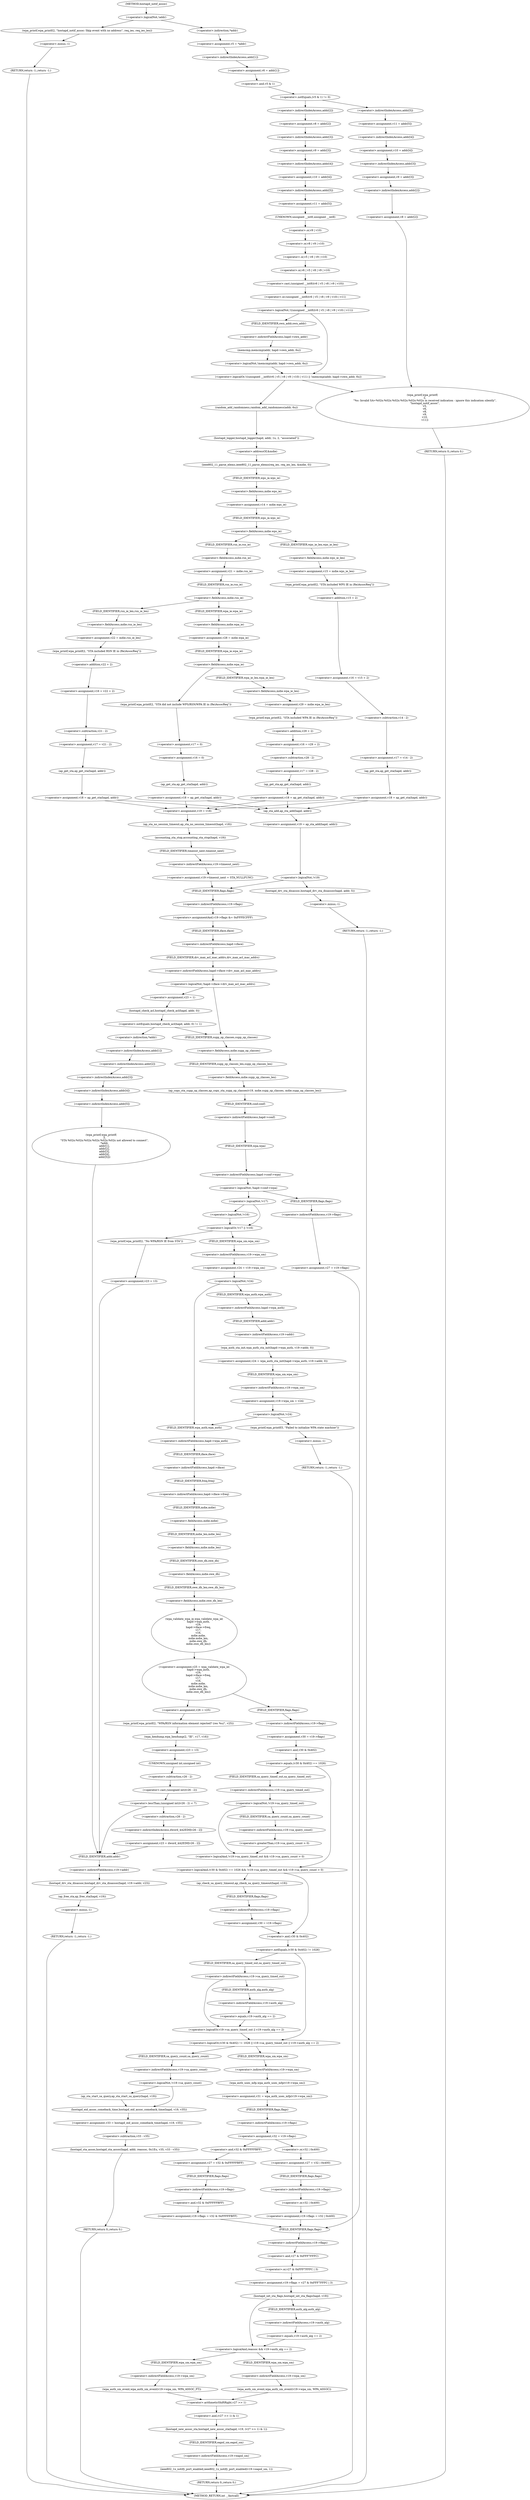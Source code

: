 digraph hostapd_notif_assoc {  
"1000163" [label = "(<operator>.logicalNot,!addr)" ]
"1000166" [label = "(wpa_printf,wpa_printf(2, \"hostapd_notif_assoc: Skip event with no address\", req_ies, req_ies_len))" ]
"1000171" [label = "(RETURN,return -1;,return -1;)" ]
"1000172" [label = "(<operator>.minus,-1)" ]
"1000174" [label = "(<operator>.assignment,v5 = *addr)" ]
"1000176" [label = "(<operator>.indirection,*addr)" ]
"1000178" [label = "(<operator>.assignment,v6 = addr[1])" ]
"1000180" [label = "(<operator>.indirectIndexAccess,addr[1])" ]
"1000184" [label = "(<operator>.notEquals,(v5 & 1) != 0)" ]
"1000185" [label = "(<operator>.and,v5 & 1)" ]
"1000190" [label = "(<operator>.assignment,v11 = addr[5])" ]
"1000192" [label = "(<operator>.indirectIndexAccess,addr[5])" ]
"1000195" [label = "(<operator>.assignment,v10 = addr[4])" ]
"1000197" [label = "(<operator>.indirectIndexAccess,addr[4])" ]
"1000200" [label = "(<operator>.assignment,v9 = addr[3])" ]
"1000202" [label = "(<operator>.indirectIndexAccess,addr[3])" ]
"1000205" [label = "(<operator>.assignment,v8 = addr[2])" ]
"1000207" [label = "(<operator>.indirectIndexAccess,addr[2])" ]
"1000211" [label = "(wpa_printf,wpa_printf(\n      2,\n      \"%s: Invalid SA=%02x:%02x:%02x:%02x:%02x:%02x in received indication - ignore this indication silently\",\n      \"hostapd_notif_assoc\",\n      v5,\n      v6,\n      v8,\n      v9,\n      v10,\n      v11))" ]
"1000221" [label = "(RETURN,return 0;,return 0;)" ]
"1000223" [label = "(<operator>.assignment,v8 = addr[2])" ]
"1000225" [label = "(<operator>.indirectIndexAccess,addr[2])" ]
"1000228" [label = "(<operator>.assignment,v9 = addr[3])" ]
"1000230" [label = "(<operator>.indirectIndexAccess,addr[3])" ]
"1000233" [label = "(<operator>.assignment,v10 = addr[4])" ]
"1000235" [label = "(<operator>.indirectIndexAccess,addr[4])" ]
"1000238" [label = "(<operator>.assignment,v11 = addr[5])" ]
"1000240" [label = "(<operator>.indirectIndexAccess,addr[5])" ]
"1000244" [label = "(<operator>.logicalOr,!((unsigned __int8)(v6 | v5 | v8 | v9 | v10) | v11) || !memcmp(addr, hapd->own_addr, 6u))" ]
"1000245" [label = "(<operator>.logicalNot,!((unsigned __int8)(v6 | v5 | v8 | v9 | v10) | v11))" ]
"1000246" [label = "(<operator>.or,(unsigned __int8)(v6 | v5 | v8 | v9 | v10) | v11)" ]
"1000247" [label = "(<operator>.cast,(unsigned __int8)(v6 | v5 | v8 | v9 | v10))" ]
"1000248" [label = "(UNKNOWN,unsigned __int8,unsigned __int8)" ]
"1000249" [label = "(<operator>.or,v6 | v5 | v8 | v9 | v10)" ]
"1000251" [label = "(<operator>.or,v5 | v8 | v9 | v10)" ]
"1000253" [label = "(<operator>.or,v8 | v9 | v10)" ]
"1000255" [label = "(<operator>.or,v9 | v10)" ]
"1000259" [label = "(<operator>.logicalNot,!memcmp(addr, hapd->own_addr, 6u))" ]
"1000260" [label = "(memcmp,memcmp(addr, hapd->own_addr, 6u))" ]
"1000262" [label = "(<operator>.indirectFieldAccess,hapd->own_addr)" ]
"1000264" [label = "(FIELD_IDENTIFIER,own_addr,own_addr)" ]
"1000267" [label = "(random_add_randomness,random_add_randomness(addr, 6u))" ]
"1000270" [label = "(hostapd_logger,hostapd_logger(hapd, addr, 1u, 2, \"associated\"))" ]
"1000276" [label = "(ieee802_11_parse_elems,ieee802_11_parse_elems(req_ies, req_ies_len, &mdie, 0))" ]
"1000279" [label = "(<operator>.addressOf,&mdie)" ]
"1000282" [label = "(<operator>.assignment,v14 = mdie.wps_ie)" ]
"1000284" [label = "(<operator>.fieldAccess,mdie.wps_ie)" ]
"1000286" [label = "(FIELD_IDENTIFIER,wps_ie,wps_ie)" ]
"1000288" [label = "(<operator>.fieldAccess,mdie.wps_ie)" ]
"1000290" [label = "(FIELD_IDENTIFIER,wps_ie,wps_ie)" ]
"1000292" [label = "(<operator>.assignment,v15 = mdie.wps_ie_len)" ]
"1000294" [label = "(<operator>.fieldAccess,mdie.wps_ie_len)" ]
"1000296" [label = "(FIELD_IDENTIFIER,wps_ie_len,wps_ie_len)" ]
"1000297" [label = "(wpa_printf,wpa_printf(2, \"STA included WPS IE in (Re)AssocReq\"))" ]
"1000300" [label = "(<operator>.assignment,v16 = v15 + 2)" ]
"1000302" [label = "(<operator>.addition,v15 + 2)" ]
"1000305" [label = "(<operator>.assignment,v17 = v14 - 2)" ]
"1000307" [label = "(<operator>.subtraction,v14 - 2)" ]
"1000310" [label = "(<operator>.assignment,v18 = ap_get_sta(hapd, addr))" ]
"1000312" [label = "(ap_get_sta,ap_get_sta(hapd, addr))" ]
"1000319" [label = "(<operator>.assignment,v19 = v18)" ]
"1000322" [label = "(ap_sta_no_session_timeout,ap_sta_no_session_timeout(hapd, v18))" ]
"1000325" [label = "(accounting_sta_stop,accounting_sta_stop(hapd, v19))" ]
"1000328" [label = "(<operator>.assignment,v19->timeout_next = STA_NULLFUNC)" ]
"1000329" [label = "(<operator>.indirectFieldAccess,v19->timeout_next)" ]
"1000331" [label = "(FIELD_IDENTIFIER,timeout_next,timeout_next)" ]
"1000336" [label = "(<operator>.assignment,v21 = mdie.rsn_ie)" ]
"1000338" [label = "(<operator>.fieldAccess,mdie.rsn_ie)" ]
"1000340" [label = "(FIELD_IDENTIFIER,rsn_ie,rsn_ie)" ]
"1000342" [label = "(<operator>.fieldAccess,mdie.rsn_ie)" ]
"1000344" [label = "(FIELD_IDENTIFIER,rsn_ie,rsn_ie)" ]
"1000346" [label = "(<operator>.assignment,v22 = mdie.rsn_ie_len)" ]
"1000348" [label = "(<operator>.fieldAccess,mdie.rsn_ie_len)" ]
"1000350" [label = "(FIELD_IDENTIFIER,rsn_ie_len,rsn_ie_len)" ]
"1000351" [label = "(wpa_printf,wpa_printf(2, \"STA included RSN IE in (Re)AssocReq\"))" ]
"1000354" [label = "(<operator>.assignment,v16 = v22 + 2)" ]
"1000356" [label = "(<operator>.addition,v22 + 2)" ]
"1000359" [label = "(<operator>.assignment,v17 = v21 - 2)" ]
"1000361" [label = "(<operator>.subtraction,v21 - 2)" ]
"1000364" [label = "(<operator>.assignment,v18 = ap_get_sta(hapd, addr))" ]
"1000366" [label = "(ap_get_sta,ap_get_sta(hapd, addr))" ]
"1000374" [label = "(<operator>.assignment,v28 = mdie.wpa_ie)" ]
"1000376" [label = "(<operator>.fieldAccess,mdie.wpa_ie)" ]
"1000378" [label = "(FIELD_IDENTIFIER,wpa_ie,wpa_ie)" ]
"1000380" [label = "(<operator>.fieldAccess,mdie.wpa_ie)" ]
"1000382" [label = "(FIELD_IDENTIFIER,wpa_ie,wpa_ie)" ]
"1000384" [label = "(<operator>.assignment,v29 = mdie.wpa_ie_len)" ]
"1000386" [label = "(<operator>.fieldAccess,mdie.wpa_ie_len)" ]
"1000388" [label = "(FIELD_IDENTIFIER,wpa_ie_len,wpa_ie_len)" ]
"1000389" [label = "(wpa_printf,wpa_printf(2, \"STA included WPA IE in (Re)AssocReq\"))" ]
"1000392" [label = "(<operator>.assignment,v16 = v29 + 2)" ]
"1000394" [label = "(<operator>.addition,v29 + 2)" ]
"1000397" [label = "(<operator>.assignment,v17 = v28 - 2)" ]
"1000399" [label = "(<operator>.subtraction,v28 - 2)" ]
"1000402" [label = "(<operator>.assignment,v18 = ap_get_sta(hapd, addr))" ]
"1000404" [label = "(ap_get_sta,ap_get_sta(hapd, addr))" ]
"1000412" [label = "(wpa_printf,wpa_printf(2, \"STA did not include WPS/RSN/WPA IE in (Re)AssocReq\"))" ]
"1000415" [label = "(<operator>.assignment,v17 = 0)" ]
"1000418" [label = "(<operator>.assignment,v16 = 0)" ]
"1000421" [label = "(<operator>.assignment,v18 = ap_get_sta(hapd, addr))" ]
"1000423" [label = "(ap_get_sta,ap_get_sta(hapd, addr))" ]
"1000429" [label = "(<operator>.assignment,v19 = ap_sta_add(hapd, addr))" ]
"1000431" [label = "(ap_sta_add,ap_sta_add(hapd, addr))" ]
"1000435" [label = "(<operator>.logicalNot,!v19)" ]
"1000438" [label = "(hostapd_drv_sta_disassoc,hostapd_drv_sta_disassoc(hapd, addr, 5))" ]
"1000442" [label = "(RETURN,return -1;,return -1;)" ]
"1000443" [label = "(<operator>.minus,-1)" ]
"1000446" [label = "(<operators>.assignmentAnd,v19->flags &= 0xFFFECFFF)" ]
"1000447" [label = "(<operator>.indirectFieldAccess,v19->flags)" ]
"1000449" [label = "(FIELD_IDENTIFIER,flags,flags)" ]
"1000452" [label = "(<operator>.logicalNot,!hapd->iface->drv_max_acl_mac_addrs)" ]
"1000453" [label = "(<operator>.indirectFieldAccess,hapd->iface->drv_max_acl_mac_addrs)" ]
"1000454" [label = "(<operator>.indirectFieldAccess,hapd->iface)" ]
"1000456" [label = "(FIELD_IDENTIFIER,iface,iface)" ]
"1000457" [label = "(FIELD_IDENTIFIER,drv_max_acl_mac_addrs,drv_max_acl_mac_addrs)" ]
"1000459" [label = "(<operator>.assignment,v23 = 1)" ]
"1000463" [label = "(<operator>.notEquals,hostapd_check_acl(hapd, addr, 0) != 1)" ]
"1000464" [label = "(hostapd_check_acl,hostapd_check_acl(hapd, addr, 0))" ]
"1000470" [label = "(wpa_printf,wpa_printf(\n        3,\n        \"STA %02x:%02x:%02x:%02x:%02x:%02x not allowed to connect\",\n        *addr,\n        addr[1],\n        addr[2],\n        addr[3],\n        addr[4],\n        addr[5]))" ]
"1000473" [label = "(<operator>.indirection,*addr)" ]
"1000475" [label = "(<operator>.indirectIndexAccess,addr[1])" ]
"1000478" [label = "(<operator>.indirectIndexAccess,addr[2])" ]
"1000481" [label = "(<operator>.indirectIndexAccess,addr[3])" ]
"1000484" [label = "(<operator>.indirectIndexAccess,addr[4])" ]
"1000487" [label = "(<operator>.indirectIndexAccess,addr[5])" ]
"1000491" [label = "(ap_copy_sta_supp_op_classes,ap_copy_sta_supp_op_classes(v19, mdie.supp_op_classes, mdie.supp_op_classes_len))" ]
"1000493" [label = "(<operator>.fieldAccess,mdie.supp_op_classes)" ]
"1000495" [label = "(FIELD_IDENTIFIER,supp_op_classes,supp_op_classes)" ]
"1000496" [label = "(<operator>.fieldAccess,mdie.supp_op_classes_len)" ]
"1000498" [label = "(FIELD_IDENTIFIER,supp_op_classes_len,supp_op_classes_len)" ]
"1000500" [label = "(<operator>.logicalNot,!hapd->conf->wpa)" ]
"1000501" [label = "(<operator>.indirectFieldAccess,hapd->conf->wpa)" ]
"1000502" [label = "(<operator>.indirectFieldAccess,hapd->conf)" ]
"1000504" [label = "(FIELD_IDENTIFIER,conf,conf)" ]
"1000505" [label = "(FIELD_IDENTIFIER,wpa,wpa)" ]
"1000507" [label = "(<operator>.assignment,v27 = v19->flags)" ]
"1000509" [label = "(<operator>.indirectFieldAccess,v19->flags)" ]
"1000511" [label = "(FIELD_IDENTIFIER,flags,flags)" ]
"1000513" [label = "(<operator>.assignment,v19->flags = v27 & 0xFFF7FFFC | 3)" ]
"1000514" [label = "(<operator>.indirectFieldAccess,v19->flags)" ]
"1000516" [label = "(FIELD_IDENTIFIER,flags,flags)" ]
"1000517" [label = "(<operator>.or,v27 & 0xFFF7FFFC | 3)" ]
"1000518" [label = "(<operator>.and,v27 & 0xFFF7FFFC)" ]
"1000522" [label = "(hostapd_set_sta_flags,hostapd_set_sta_flags(hapd, v19))" ]
"1000526" [label = "(<operator>.logicalAnd,reassoc && v19->auth_alg == 2)" ]
"1000528" [label = "(<operator>.equals,v19->auth_alg == 2)" ]
"1000529" [label = "(<operator>.indirectFieldAccess,v19->auth_alg)" ]
"1000531" [label = "(FIELD_IDENTIFIER,auth_alg,auth_alg)" ]
"1000533" [label = "(wpa_auth_sm_event,wpa_auth_sm_event(v19->wpa_sm, WPA_ASSOC_FT))" ]
"1000534" [label = "(<operator>.indirectFieldAccess,v19->wpa_sm)" ]
"1000536" [label = "(FIELD_IDENTIFIER,wpa_sm,wpa_sm)" ]
"1000539" [label = "(wpa_auth_sm_event,wpa_auth_sm_event(v19->wpa_sm, WPA_ASSOC))" ]
"1000540" [label = "(<operator>.indirectFieldAccess,v19->wpa_sm)" ]
"1000542" [label = "(FIELD_IDENTIFIER,wpa_sm,wpa_sm)" ]
"1000544" [label = "(hostapd_new_assoc_sta,hostapd_new_assoc_sta(hapd, v19, (v27 >> 1) & 1))" ]
"1000547" [label = "(<operator>.and,(v27 >> 1) & 1)" ]
"1000548" [label = "(<operator>.arithmeticShiftRight,v27 >> 1)" ]
"1000552" [label = "(ieee802_1x_notify_port_enabled,ieee802_1x_notify_port_enabled(v19->eapol_sm, 1))" ]
"1000553" [label = "(<operator>.indirectFieldAccess,v19->eapol_sm)" ]
"1000555" [label = "(FIELD_IDENTIFIER,eapol_sm,eapol_sm)" ]
"1000557" [label = "(RETURN,return 0;,return 0;)" ]
"1000560" [label = "(<operator>.logicalOr,!v17 || !v16)" ]
"1000561" [label = "(<operator>.logicalNot,!v17)" ]
"1000563" [label = "(<operator>.logicalNot,!v16)" ]
"1000566" [label = "(wpa_printf,wpa_printf(2, \"No WPA/RSN IE from STA\"))" ]
"1000569" [label = "(<operator>.assignment,v23 = 13)" ]
"1000573" [label = "(hostapd_drv_sta_disassoc,hostapd_drv_sta_disassoc(hapd, v19->addr, v23))" ]
"1000575" [label = "(<operator>.indirectFieldAccess,v19->addr)" ]
"1000577" [label = "(FIELD_IDENTIFIER,addr,addr)" ]
"1000579" [label = "(ap_free_sta,ap_free_sta(hapd, v19))" ]
"1000582" [label = "(RETURN,return -1;,return -1;)" ]
"1000583" [label = "(<operator>.minus,-1)" ]
"1000585" [label = "(<operator>.assignment,v24 = v19->wpa_sm)" ]
"1000587" [label = "(<operator>.indirectFieldAccess,v19->wpa_sm)" ]
"1000589" [label = "(FIELD_IDENTIFIER,wpa_sm,wpa_sm)" ]
"1000591" [label = "(<operator>.logicalNot,!v24)" ]
"1000594" [label = "(<operator>.assignment,v24 = wpa_auth_sta_init(hapd->wpa_auth, v19->addr, 0))" ]
"1000596" [label = "(wpa_auth_sta_init,wpa_auth_sta_init(hapd->wpa_auth, v19->addr, 0))" ]
"1000597" [label = "(<operator>.indirectFieldAccess,hapd->wpa_auth)" ]
"1000599" [label = "(FIELD_IDENTIFIER,wpa_auth,wpa_auth)" ]
"1000600" [label = "(<operator>.indirectFieldAccess,v19->addr)" ]
"1000602" [label = "(FIELD_IDENTIFIER,addr,addr)" ]
"1000604" [label = "(<operator>.assignment,v19->wpa_sm = v24)" ]
"1000605" [label = "(<operator>.indirectFieldAccess,v19->wpa_sm)" ]
"1000607" [label = "(FIELD_IDENTIFIER,wpa_sm,wpa_sm)" ]
"1000610" [label = "(<operator>.logicalNot,!v24)" ]
"1000613" [label = "(wpa_printf,wpa_printf(5, \"Failed to initialize WPA state machine\"))" ]
"1000616" [label = "(RETURN,return -1;,return -1;)" ]
"1000617" [label = "(<operator>.minus,-1)" ]
"1000619" [label = "(<operator>.assignment,v25 = wpa_validate_wpa_ie(\n          hapd->wpa_auth,\n          v24,\n          hapd->iface->freq,\n          v17,\n          v16,\n          mdie.mdie,\n          mdie.mdie_len,\n          mdie.owe_dh,\n          mdie.owe_dh_len))" ]
"1000621" [label = "(wpa_validate_wpa_ie,wpa_validate_wpa_ie(\n          hapd->wpa_auth,\n          v24,\n          hapd->iface->freq,\n          v17,\n          v16,\n          mdie.mdie,\n          mdie.mdie_len,\n          mdie.owe_dh,\n          mdie.owe_dh_len))" ]
"1000622" [label = "(<operator>.indirectFieldAccess,hapd->wpa_auth)" ]
"1000624" [label = "(FIELD_IDENTIFIER,wpa_auth,wpa_auth)" ]
"1000626" [label = "(<operator>.indirectFieldAccess,hapd->iface->freq)" ]
"1000627" [label = "(<operator>.indirectFieldAccess,hapd->iface)" ]
"1000629" [label = "(FIELD_IDENTIFIER,iface,iface)" ]
"1000630" [label = "(FIELD_IDENTIFIER,freq,freq)" ]
"1000633" [label = "(<operator>.fieldAccess,mdie.mdie)" ]
"1000635" [label = "(FIELD_IDENTIFIER,mdie,mdie)" ]
"1000636" [label = "(<operator>.fieldAccess,mdie.mdie_len)" ]
"1000638" [label = "(FIELD_IDENTIFIER,mdie_len,mdie_len)" ]
"1000639" [label = "(<operator>.fieldAccess,mdie.owe_dh)" ]
"1000641" [label = "(FIELD_IDENTIFIER,owe_dh,owe_dh)" ]
"1000642" [label = "(<operator>.fieldAccess,mdie.owe_dh_len)" ]
"1000644" [label = "(FIELD_IDENTIFIER,owe_dh_len,owe_dh_len)" ]
"1000648" [label = "(<operator>.assignment,v26 = v25)" ]
"1000651" [label = "(wpa_printf,wpa_printf(2, \"WPA/RSN information element rejected? (res %u)\", v25))" ]
"1000655" [label = "(wpa_hexdump,wpa_hexdump(2, \"IE\", v17, v16))" ]
"1000660" [label = "(<operator>.assignment,v23 = 13)" ]
"1000664" [label = "(<operator>.lessThan,(unsigned int)(v26 - 2) < 7)" ]
"1000665" [label = "(<operator>.cast,(unsigned int)(v26 - 2))" ]
"1000666" [label = "(UNKNOWN,unsigned int,unsigned int)" ]
"1000667" [label = "(<operator>.subtraction,v26 - 2)" ]
"1000671" [label = "(<operator>.assignment,v23 = dword_4A2ED0[v26 - 2])" ]
"1000673" [label = "(<operator>.indirectIndexAccess,dword_4A2ED0[v26 - 2])" ]
"1000675" [label = "(<operator>.subtraction,v26 - 2)" ]
"1000679" [label = "(<operator>.assignment,v30 = v19->flags)" ]
"1000681" [label = "(<operator>.indirectFieldAccess,v19->flags)" ]
"1000683" [label = "(FIELD_IDENTIFIER,flags,flags)" ]
"1000685" [label = "(<operator>.logicalAnd,(v30 & 0x402) == 1026 && !v19->sa_query_timed_out && v19->sa_query_count > 0)" ]
"1000686" [label = "(<operator>.equals,(v30 & 0x402) == 1026)" ]
"1000687" [label = "(<operator>.and,v30 & 0x402)" ]
"1000691" [label = "(<operator>.logicalAnd,!v19->sa_query_timed_out && v19->sa_query_count > 0)" ]
"1000692" [label = "(<operator>.logicalNot,!v19->sa_query_timed_out)" ]
"1000693" [label = "(<operator>.indirectFieldAccess,v19->sa_query_timed_out)" ]
"1000695" [label = "(FIELD_IDENTIFIER,sa_query_timed_out,sa_query_timed_out)" ]
"1000696" [label = "(<operator>.greaterThan,v19->sa_query_count > 0)" ]
"1000697" [label = "(<operator>.indirectFieldAccess,v19->sa_query_count)" ]
"1000699" [label = "(FIELD_IDENTIFIER,sa_query_count,sa_query_count)" ]
"1000702" [label = "(ap_check_sa_query_timeout,ap_check_sa_query_timeout(hapd, v19))" ]
"1000705" [label = "(<operator>.assignment,v30 = v19->flags)" ]
"1000707" [label = "(<operator>.indirectFieldAccess,v19->flags)" ]
"1000709" [label = "(FIELD_IDENTIFIER,flags,flags)" ]
"1000711" [label = "(<operator>.logicalOr,(v30 & 0x402) != 1026 || v19->sa_query_timed_out || v19->auth_alg == 2)" ]
"1000712" [label = "(<operator>.notEquals,(v30 & 0x402) != 1026)" ]
"1000713" [label = "(<operator>.and,v30 & 0x402)" ]
"1000717" [label = "(<operator>.logicalOr,v19->sa_query_timed_out || v19->auth_alg == 2)" ]
"1000718" [label = "(<operator>.indirectFieldAccess,v19->sa_query_timed_out)" ]
"1000720" [label = "(FIELD_IDENTIFIER,sa_query_timed_out,sa_query_timed_out)" ]
"1000721" [label = "(<operator>.equals,v19->auth_alg == 2)" ]
"1000722" [label = "(<operator>.indirectFieldAccess,v19->auth_alg)" ]
"1000724" [label = "(FIELD_IDENTIFIER,auth_alg,auth_alg)" ]
"1000727" [label = "(<operator>.assignment,v31 = wpa_auth_uses_mfp(v19->wpa_sm))" ]
"1000729" [label = "(wpa_auth_uses_mfp,wpa_auth_uses_mfp(v19->wpa_sm))" ]
"1000730" [label = "(<operator>.indirectFieldAccess,v19->wpa_sm)" ]
"1000732" [label = "(FIELD_IDENTIFIER,wpa_sm,wpa_sm)" ]
"1000733" [label = "(<operator>.assignment,v32 = v19->flags)" ]
"1000735" [label = "(<operator>.indirectFieldAccess,v19->flags)" ]
"1000737" [label = "(FIELD_IDENTIFIER,flags,flags)" ]
"1000741" [label = "(<operator>.assignment,v27 = v32 | 0x400)" ]
"1000743" [label = "(<operator>.or,v32 | 0x400)" ]
"1000746" [label = "(<operator>.assignment,v19->flags = v32 | 0x400)" ]
"1000747" [label = "(<operator>.indirectFieldAccess,v19->flags)" ]
"1000749" [label = "(FIELD_IDENTIFIER,flags,flags)" ]
"1000750" [label = "(<operator>.or,v32 | 0x400)" ]
"1000755" [label = "(<operator>.assignment,v27 = v32 & 0xFFFFFBFF)" ]
"1000757" [label = "(<operator>.and,v32 & 0xFFFFFBFF)" ]
"1000760" [label = "(<operator>.assignment,v19->flags = v32 & 0xFFFFFBFF)" ]
"1000761" [label = "(<operator>.indirectFieldAccess,v19->flags)" ]
"1000763" [label = "(FIELD_IDENTIFIER,flags,flags)" ]
"1000764" [label = "(<operator>.and,v32 & 0xFFFFFBFF)" ]
"1000769" [label = "(<operator>.logicalNot,!v19->sa_query_count)" ]
"1000770" [label = "(<operator>.indirectFieldAccess,v19->sa_query_count)" ]
"1000772" [label = "(FIELD_IDENTIFIER,sa_query_count,sa_query_count)" ]
"1000773" [label = "(ap_sta_start_sa_query,ap_sta_start_sa_query(hapd, v19))" ]
"1000776" [label = "(<operator>.assignment,v33 = hostapd_eid_assoc_comeback_time(hapd, v19, v35))" ]
"1000778" [label = "(hostapd_eid_assoc_comeback_time,hostapd_eid_assoc_comeback_time(hapd, v19, v35))" ]
"1000782" [label = "(hostapd_sta_assoc,hostapd_sta_assoc(hapd, addr, reassoc, 0x1Eu, v35, v33 - v35))" ]
"1000788" [label = "(<operator>.subtraction,v33 - v35)" ]
"1000791" [label = "(RETURN,return 0;,return 0;)" ]
"1000128" [label = "(METHOD,hostapd_notif_assoc)" ]
"1000793" [label = "(METHOD_RETURN,int __fastcall)" ]
  "1000163" -> "1000166" 
  "1000163" -> "1000176" 
  "1000166" -> "1000172" 
  "1000171" -> "1000793" 
  "1000172" -> "1000171" 
  "1000174" -> "1000180" 
  "1000176" -> "1000174" 
  "1000178" -> "1000185" 
  "1000180" -> "1000178" 
  "1000184" -> "1000192" 
  "1000184" -> "1000225" 
  "1000185" -> "1000184" 
  "1000190" -> "1000197" 
  "1000192" -> "1000190" 
  "1000195" -> "1000202" 
  "1000197" -> "1000195" 
  "1000200" -> "1000207" 
  "1000202" -> "1000200" 
  "1000205" -> "1000211" 
  "1000207" -> "1000205" 
  "1000211" -> "1000221" 
  "1000221" -> "1000793" 
  "1000223" -> "1000230" 
  "1000225" -> "1000223" 
  "1000228" -> "1000235" 
  "1000230" -> "1000228" 
  "1000233" -> "1000240" 
  "1000235" -> "1000233" 
  "1000238" -> "1000248" 
  "1000240" -> "1000238" 
  "1000244" -> "1000211" 
  "1000244" -> "1000267" 
  "1000245" -> "1000244" 
  "1000245" -> "1000264" 
  "1000246" -> "1000245" 
  "1000247" -> "1000246" 
  "1000248" -> "1000255" 
  "1000249" -> "1000247" 
  "1000251" -> "1000249" 
  "1000253" -> "1000251" 
  "1000255" -> "1000253" 
  "1000259" -> "1000244" 
  "1000260" -> "1000259" 
  "1000262" -> "1000260" 
  "1000264" -> "1000262" 
  "1000267" -> "1000270" 
  "1000270" -> "1000279" 
  "1000276" -> "1000286" 
  "1000279" -> "1000276" 
  "1000282" -> "1000290" 
  "1000284" -> "1000282" 
  "1000286" -> "1000284" 
  "1000288" -> "1000296" 
  "1000288" -> "1000340" 
  "1000290" -> "1000288" 
  "1000292" -> "1000297" 
  "1000294" -> "1000292" 
  "1000296" -> "1000294" 
  "1000297" -> "1000302" 
  "1000300" -> "1000307" 
  "1000302" -> "1000300" 
  "1000305" -> "1000312" 
  "1000307" -> "1000305" 
  "1000310" -> "1000319" 
  "1000310" -> "1000431" 
  "1000312" -> "1000310" 
  "1000319" -> "1000322" 
  "1000322" -> "1000325" 
  "1000325" -> "1000331" 
  "1000328" -> "1000449" 
  "1000329" -> "1000328" 
  "1000331" -> "1000329" 
  "1000336" -> "1000344" 
  "1000338" -> "1000336" 
  "1000340" -> "1000338" 
  "1000342" -> "1000350" 
  "1000342" -> "1000378" 
  "1000344" -> "1000342" 
  "1000346" -> "1000351" 
  "1000348" -> "1000346" 
  "1000350" -> "1000348" 
  "1000351" -> "1000356" 
  "1000354" -> "1000361" 
  "1000356" -> "1000354" 
  "1000359" -> "1000366" 
  "1000361" -> "1000359" 
  "1000364" -> "1000319" 
  "1000364" -> "1000431" 
  "1000366" -> "1000364" 
  "1000374" -> "1000382" 
  "1000376" -> "1000374" 
  "1000378" -> "1000376" 
  "1000380" -> "1000388" 
  "1000380" -> "1000412" 
  "1000382" -> "1000380" 
  "1000384" -> "1000389" 
  "1000386" -> "1000384" 
  "1000388" -> "1000386" 
  "1000389" -> "1000394" 
  "1000392" -> "1000399" 
  "1000394" -> "1000392" 
  "1000397" -> "1000404" 
  "1000399" -> "1000397" 
  "1000402" -> "1000319" 
  "1000402" -> "1000431" 
  "1000404" -> "1000402" 
  "1000412" -> "1000415" 
  "1000415" -> "1000418" 
  "1000418" -> "1000423" 
  "1000421" -> "1000319" 
  "1000421" -> "1000431" 
  "1000423" -> "1000421" 
  "1000429" -> "1000435" 
  "1000431" -> "1000429" 
  "1000435" -> "1000438" 
  "1000435" -> "1000449" 
  "1000438" -> "1000443" 
  "1000442" -> "1000793" 
  "1000443" -> "1000442" 
  "1000446" -> "1000456" 
  "1000447" -> "1000446" 
  "1000449" -> "1000447" 
  "1000452" -> "1000459" 
  "1000452" -> "1000495" 
  "1000453" -> "1000452" 
  "1000454" -> "1000457" 
  "1000456" -> "1000454" 
  "1000457" -> "1000453" 
  "1000459" -> "1000464" 
  "1000463" -> "1000473" 
  "1000463" -> "1000495" 
  "1000464" -> "1000463" 
  "1000470" -> "1000577" 
  "1000473" -> "1000475" 
  "1000475" -> "1000478" 
  "1000478" -> "1000481" 
  "1000481" -> "1000484" 
  "1000484" -> "1000487" 
  "1000487" -> "1000470" 
  "1000491" -> "1000504" 
  "1000493" -> "1000498" 
  "1000495" -> "1000493" 
  "1000496" -> "1000491" 
  "1000498" -> "1000496" 
  "1000500" -> "1000511" 
  "1000500" -> "1000561" 
  "1000501" -> "1000500" 
  "1000502" -> "1000505" 
  "1000504" -> "1000502" 
  "1000505" -> "1000501" 
  "1000507" -> "1000516" 
  "1000509" -> "1000507" 
  "1000511" -> "1000509" 
  "1000513" -> "1000522" 
  "1000514" -> "1000518" 
  "1000516" -> "1000514" 
  "1000517" -> "1000513" 
  "1000518" -> "1000517" 
  "1000522" -> "1000526" 
  "1000522" -> "1000531" 
  "1000526" -> "1000536" 
  "1000526" -> "1000542" 
  "1000528" -> "1000526" 
  "1000529" -> "1000528" 
  "1000531" -> "1000529" 
  "1000533" -> "1000548" 
  "1000534" -> "1000533" 
  "1000536" -> "1000534" 
  "1000539" -> "1000548" 
  "1000540" -> "1000539" 
  "1000542" -> "1000540" 
  "1000544" -> "1000555" 
  "1000547" -> "1000544" 
  "1000548" -> "1000547" 
  "1000552" -> "1000557" 
  "1000553" -> "1000552" 
  "1000555" -> "1000553" 
  "1000557" -> "1000793" 
  "1000560" -> "1000566" 
  "1000560" -> "1000589" 
  "1000561" -> "1000560" 
  "1000561" -> "1000563" 
  "1000563" -> "1000560" 
  "1000566" -> "1000569" 
  "1000569" -> "1000577" 
  "1000573" -> "1000579" 
  "1000575" -> "1000573" 
  "1000577" -> "1000575" 
  "1000579" -> "1000583" 
  "1000582" -> "1000793" 
  "1000583" -> "1000582" 
  "1000585" -> "1000591" 
  "1000587" -> "1000585" 
  "1000589" -> "1000587" 
  "1000591" -> "1000599" 
  "1000591" -> "1000624" 
  "1000594" -> "1000607" 
  "1000596" -> "1000594" 
  "1000597" -> "1000602" 
  "1000599" -> "1000597" 
  "1000600" -> "1000596" 
  "1000602" -> "1000600" 
  "1000604" -> "1000610" 
  "1000605" -> "1000604" 
  "1000607" -> "1000605" 
  "1000610" -> "1000613" 
  "1000610" -> "1000624" 
  "1000613" -> "1000617" 
  "1000616" -> "1000793" 
  "1000617" -> "1000616" 
  "1000619" -> "1000648" 
  "1000619" -> "1000683" 
  "1000621" -> "1000619" 
  "1000622" -> "1000629" 
  "1000624" -> "1000622" 
  "1000626" -> "1000635" 
  "1000627" -> "1000630" 
  "1000629" -> "1000627" 
  "1000630" -> "1000626" 
  "1000633" -> "1000638" 
  "1000635" -> "1000633" 
  "1000636" -> "1000641" 
  "1000638" -> "1000636" 
  "1000639" -> "1000644" 
  "1000641" -> "1000639" 
  "1000642" -> "1000621" 
  "1000644" -> "1000642" 
  "1000648" -> "1000651" 
  "1000651" -> "1000655" 
  "1000655" -> "1000660" 
  "1000660" -> "1000666" 
  "1000664" -> "1000675" 
  "1000664" -> "1000577" 
  "1000665" -> "1000664" 
  "1000666" -> "1000667" 
  "1000667" -> "1000665" 
  "1000671" -> "1000577" 
  "1000673" -> "1000671" 
  "1000675" -> "1000673" 
  "1000679" -> "1000687" 
  "1000681" -> "1000679" 
  "1000683" -> "1000681" 
  "1000685" -> "1000702" 
  "1000685" -> "1000713" 
  "1000686" -> "1000685" 
  "1000686" -> "1000695" 
  "1000687" -> "1000686" 
  "1000691" -> "1000685" 
  "1000692" -> "1000691" 
  "1000692" -> "1000699" 
  "1000693" -> "1000692" 
  "1000695" -> "1000693" 
  "1000696" -> "1000691" 
  "1000697" -> "1000696" 
  "1000699" -> "1000697" 
  "1000702" -> "1000709" 
  "1000705" -> "1000713" 
  "1000707" -> "1000705" 
  "1000709" -> "1000707" 
  "1000711" -> "1000732" 
  "1000711" -> "1000772" 
  "1000712" -> "1000711" 
  "1000712" -> "1000720" 
  "1000713" -> "1000712" 
  "1000717" -> "1000711" 
  "1000718" -> "1000717" 
  "1000718" -> "1000724" 
  "1000720" -> "1000718" 
  "1000721" -> "1000717" 
  "1000722" -> "1000721" 
  "1000724" -> "1000722" 
  "1000727" -> "1000737" 
  "1000729" -> "1000727" 
  "1000730" -> "1000729" 
  "1000732" -> "1000730" 
  "1000733" -> "1000743" 
  "1000733" -> "1000757" 
  "1000735" -> "1000733" 
  "1000737" -> "1000735" 
  "1000741" -> "1000749" 
  "1000743" -> "1000741" 
  "1000746" -> "1000516" 
  "1000747" -> "1000750" 
  "1000749" -> "1000747" 
  "1000750" -> "1000746" 
  "1000755" -> "1000763" 
  "1000757" -> "1000755" 
  "1000760" -> "1000516" 
  "1000761" -> "1000764" 
  "1000763" -> "1000761" 
  "1000764" -> "1000760" 
  "1000769" -> "1000773" 
  "1000769" -> "1000778" 
  "1000770" -> "1000769" 
  "1000772" -> "1000770" 
  "1000773" -> "1000778" 
  "1000776" -> "1000788" 
  "1000778" -> "1000776" 
  "1000782" -> "1000791" 
  "1000788" -> "1000782" 
  "1000791" -> "1000793" 
  "1000128" -> "1000163" 
}
